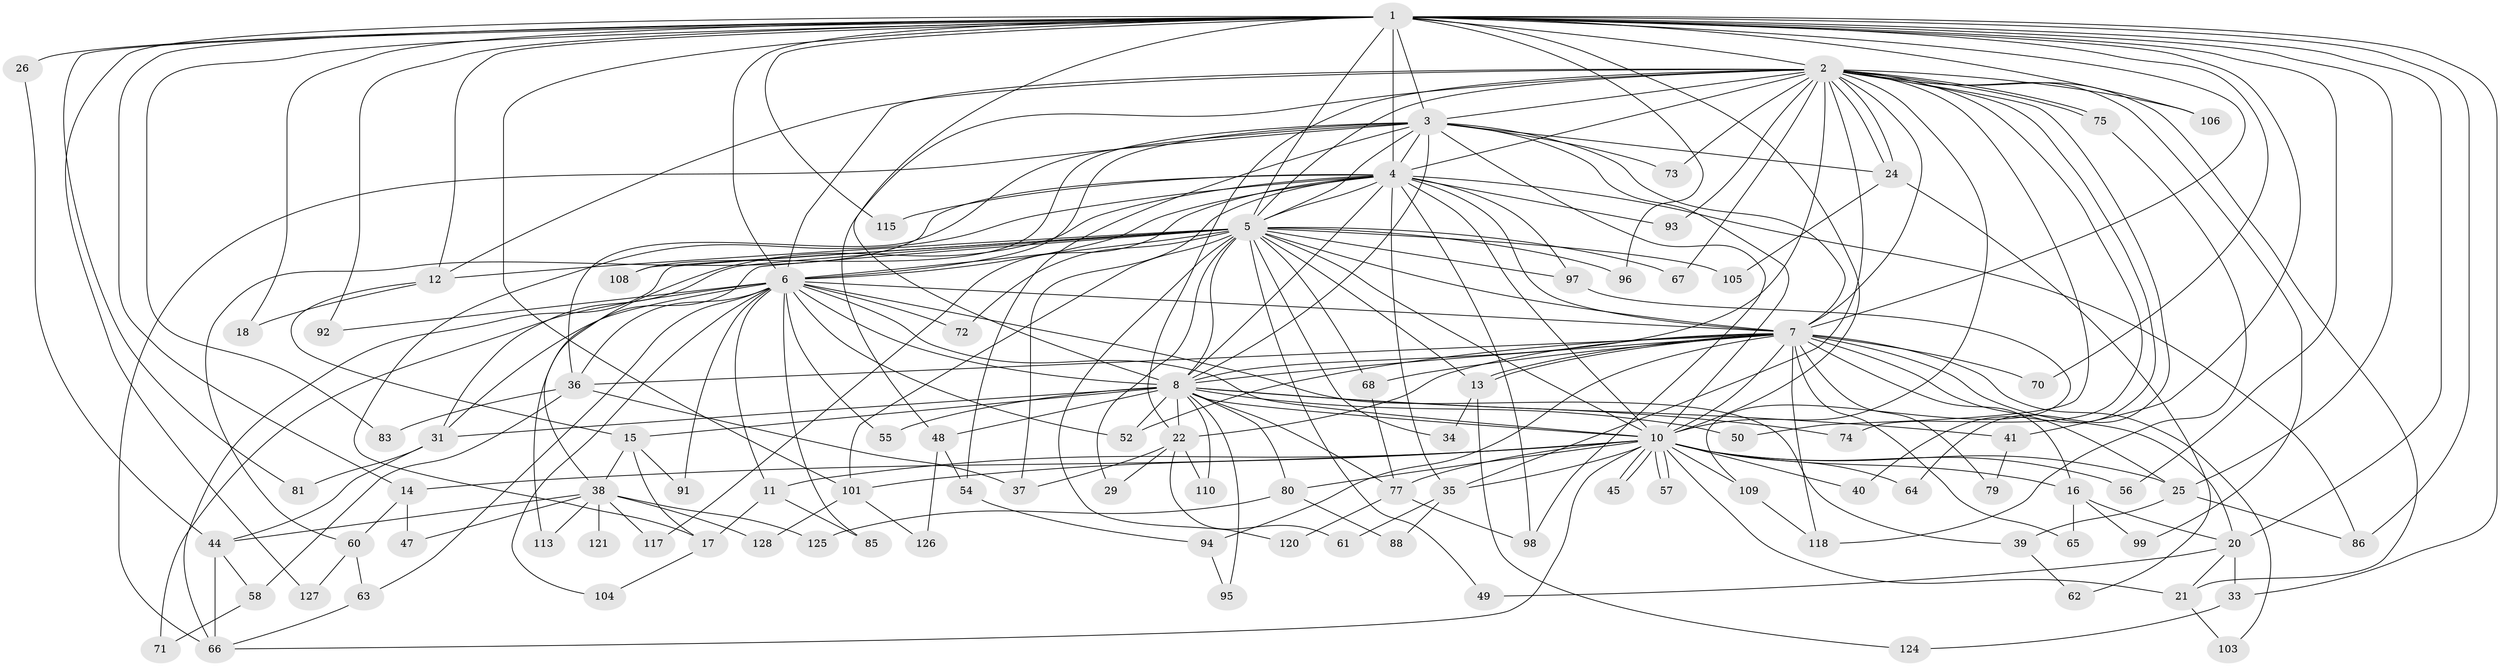 // original degree distribution, {25: 0.007751937984496124, 30: 0.007751937984496124, 16: 0.015503875968992248, 21: 0.015503875968992248, 22: 0.007751937984496124, 24: 0.015503875968992248, 28: 0.007751937984496124, 4: 0.11627906976744186, 5: 0.05426356589147287, 6: 0.023255813953488372, 3: 0.20930232558139536, 7: 0.007751937984496124, 2: 0.5038759689922481, 8: 0.007751937984496124}
// Generated by graph-tools (version 1.1) at 2025/41/03/06/25 10:41:38]
// undirected, 97 vertices, 232 edges
graph export_dot {
graph [start="1"]
  node [color=gray90,style=filled];
  1 [super="+9"];
  2 [super="+90"];
  3 [super="+19"];
  4 [super="+100"];
  5 [super="+23"];
  6 [super="+32"];
  7 [super="+59"];
  8 [super="+111"];
  10 [super="+76"];
  11;
  12 [super="+119"];
  13;
  14;
  15;
  16 [super="+28"];
  17 [super="+30"];
  18 [super="+84"];
  20 [super="+27"];
  21 [super="+51"];
  22 [super="+82"];
  24 [super="+102"];
  25 [super="+42"];
  26;
  29;
  31 [super="+46"];
  33;
  34;
  35 [super="+43"];
  36 [super="+53"];
  37 [super="+123"];
  38 [super="+89"];
  39;
  40;
  41;
  44;
  45;
  47;
  48;
  49;
  50;
  52 [super="+87"];
  54;
  55;
  56;
  57;
  58;
  60 [super="+112"];
  61;
  62;
  63 [super="+69"];
  64;
  65;
  66 [super="+129"];
  67;
  68;
  70;
  71;
  72;
  73;
  74;
  75;
  77 [super="+78"];
  79;
  80;
  81;
  83;
  85;
  86 [super="+114"];
  88;
  91;
  92;
  93;
  94;
  95;
  96;
  97;
  98 [super="+107"];
  99;
  101 [super="+116"];
  103;
  104;
  105;
  106;
  108;
  109;
  110;
  113;
  115;
  117;
  118 [super="+122"];
  120;
  121;
  124;
  125;
  126;
  127;
  128;
  1 -- 2 [weight=3];
  1 -- 3 [weight=2];
  1 -- 4 [weight=2];
  1 -- 5 [weight=2];
  1 -- 6 [weight=2];
  1 -- 7 [weight=3];
  1 -- 8 [weight=2];
  1 -- 10 [weight=2];
  1 -- 12;
  1 -- 14;
  1 -- 20;
  1 -- 26 [weight=2];
  1 -- 33;
  1 -- 41;
  1 -- 56;
  1 -- 70;
  1 -- 81;
  1 -- 83;
  1 -- 86;
  1 -- 96;
  1 -- 106;
  1 -- 115;
  1 -- 101;
  1 -- 18;
  1 -- 92;
  1 -- 127;
  1 -- 25;
  2 -- 3;
  2 -- 4;
  2 -- 5;
  2 -- 6 [weight=2];
  2 -- 7;
  2 -- 8 [weight=2];
  2 -- 10;
  2 -- 21;
  2 -- 22;
  2 -- 24;
  2 -- 24;
  2 -- 35;
  2 -- 40;
  2 -- 48;
  2 -- 50;
  2 -- 64;
  2 -- 67;
  2 -- 73;
  2 -- 74;
  2 -- 75;
  2 -- 75;
  2 -- 93;
  2 -- 99;
  2 -- 106;
  2 -- 12;
  3 -- 4;
  3 -- 5;
  3 -- 6;
  3 -- 7;
  3 -- 8 [weight=2];
  3 -- 10;
  3 -- 54;
  3 -- 73;
  3 -- 108;
  3 -- 98;
  3 -- 24;
  3 -- 36;
  3 -- 66;
  4 -- 5;
  4 -- 6;
  4 -- 7;
  4 -- 8;
  4 -- 10 [weight=2];
  4 -- 35;
  4 -- 37;
  4 -- 38;
  4 -- 60 [weight=2];
  4 -- 93;
  4 -- 97;
  4 -- 98;
  4 -- 117;
  4 -- 17;
  4 -- 115;
  4 -- 86;
  5 -- 6;
  5 -- 7;
  5 -- 8;
  5 -- 10;
  5 -- 12;
  5 -- 29;
  5 -- 31;
  5 -- 66;
  5 -- 67;
  5 -- 68;
  5 -- 72;
  5 -- 96;
  5 -- 97;
  5 -- 108;
  5 -- 113;
  5 -- 49;
  5 -- 34;
  5 -- 120;
  5 -- 105;
  5 -- 13;
  5 -- 101;
  6 -- 7;
  6 -- 8;
  6 -- 10;
  6 -- 11;
  6 -- 36;
  6 -- 39;
  6 -- 55;
  6 -- 63;
  6 -- 71;
  6 -- 72;
  6 -- 91;
  6 -- 92;
  6 -- 104;
  6 -- 52;
  6 -- 85;
  6 -- 31;
  7 -- 8;
  7 -- 10;
  7 -- 13;
  7 -- 13;
  7 -- 16 [weight=2];
  7 -- 22;
  7 -- 25;
  7 -- 36;
  7 -- 65;
  7 -- 68;
  7 -- 94;
  7 -- 103;
  7 -- 118;
  7 -- 79;
  7 -- 70;
  7 -- 20;
  7 -- 52;
  8 -- 10;
  8 -- 15;
  8 -- 31;
  8 -- 41;
  8 -- 48;
  8 -- 50;
  8 -- 52;
  8 -- 55;
  8 -- 74;
  8 -- 77;
  8 -- 80;
  8 -- 95;
  8 -- 110;
  8 -- 22;
  10 -- 11;
  10 -- 14;
  10 -- 16;
  10 -- 25;
  10 -- 40;
  10 -- 45;
  10 -- 45;
  10 -- 56;
  10 -- 57;
  10 -- 57;
  10 -- 64;
  10 -- 77;
  10 -- 80;
  10 -- 101;
  10 -- 109;
  10 -- 66;
  10 -- 35;
  10 -- 21;
  11 -- 17;
  11 -- 85;
  12 -- 15;
  12 -- 18;
  13 -- 34;
  13 -- 124;
  14 -- 47;
  14 -- 60;
  15 -- 17;
  15 -- 38;
  15 -- 91;
  16 -- 20;
  16 -- 65;
  16 -- 99;
  17 -- 104;
  20 -- 21;
  20 -- 33;
  20 -- 49;
  21 -- 103;
  22 -- 29;
  22 -- 61;
  22 -- 110;
  22 -- 37;
  24 -- 62;
  24 -- 105;
  25 -- 39;
  25 -- 86;
  26 -- 44;
  31 -- 44;
  31 -- 81;
  33 -- 124;
  35 -- 88;
  35 -- 61;
  36 -- 37;
  36 -- 83;
  36 -- 58;
  38 -- 47;
  38 -- 113;
  38 -- 117;
  38 -- 121 [weight=2];
  38 -- 128;
  38 -- 44;
  38 -- 125;
  39 -- 62;
  41 -- 79;
  44 -- 58;
  44 -- 66;
  48 -- 54;
  48 -- 126;
  54 -- 94;
  58 -- 71;
  60 -- 63;
  60 -- 127;
  63 -- 66;
  68 -- 77;
  75 -- 118;
  77 -- 120;
  77 -- 98;
  80 -- 88;
  80 -- 125;
  94 -- 95;
  97 -- 109;
  101 -- 126;
  101 -- 128;
  109 -- 118;
}
